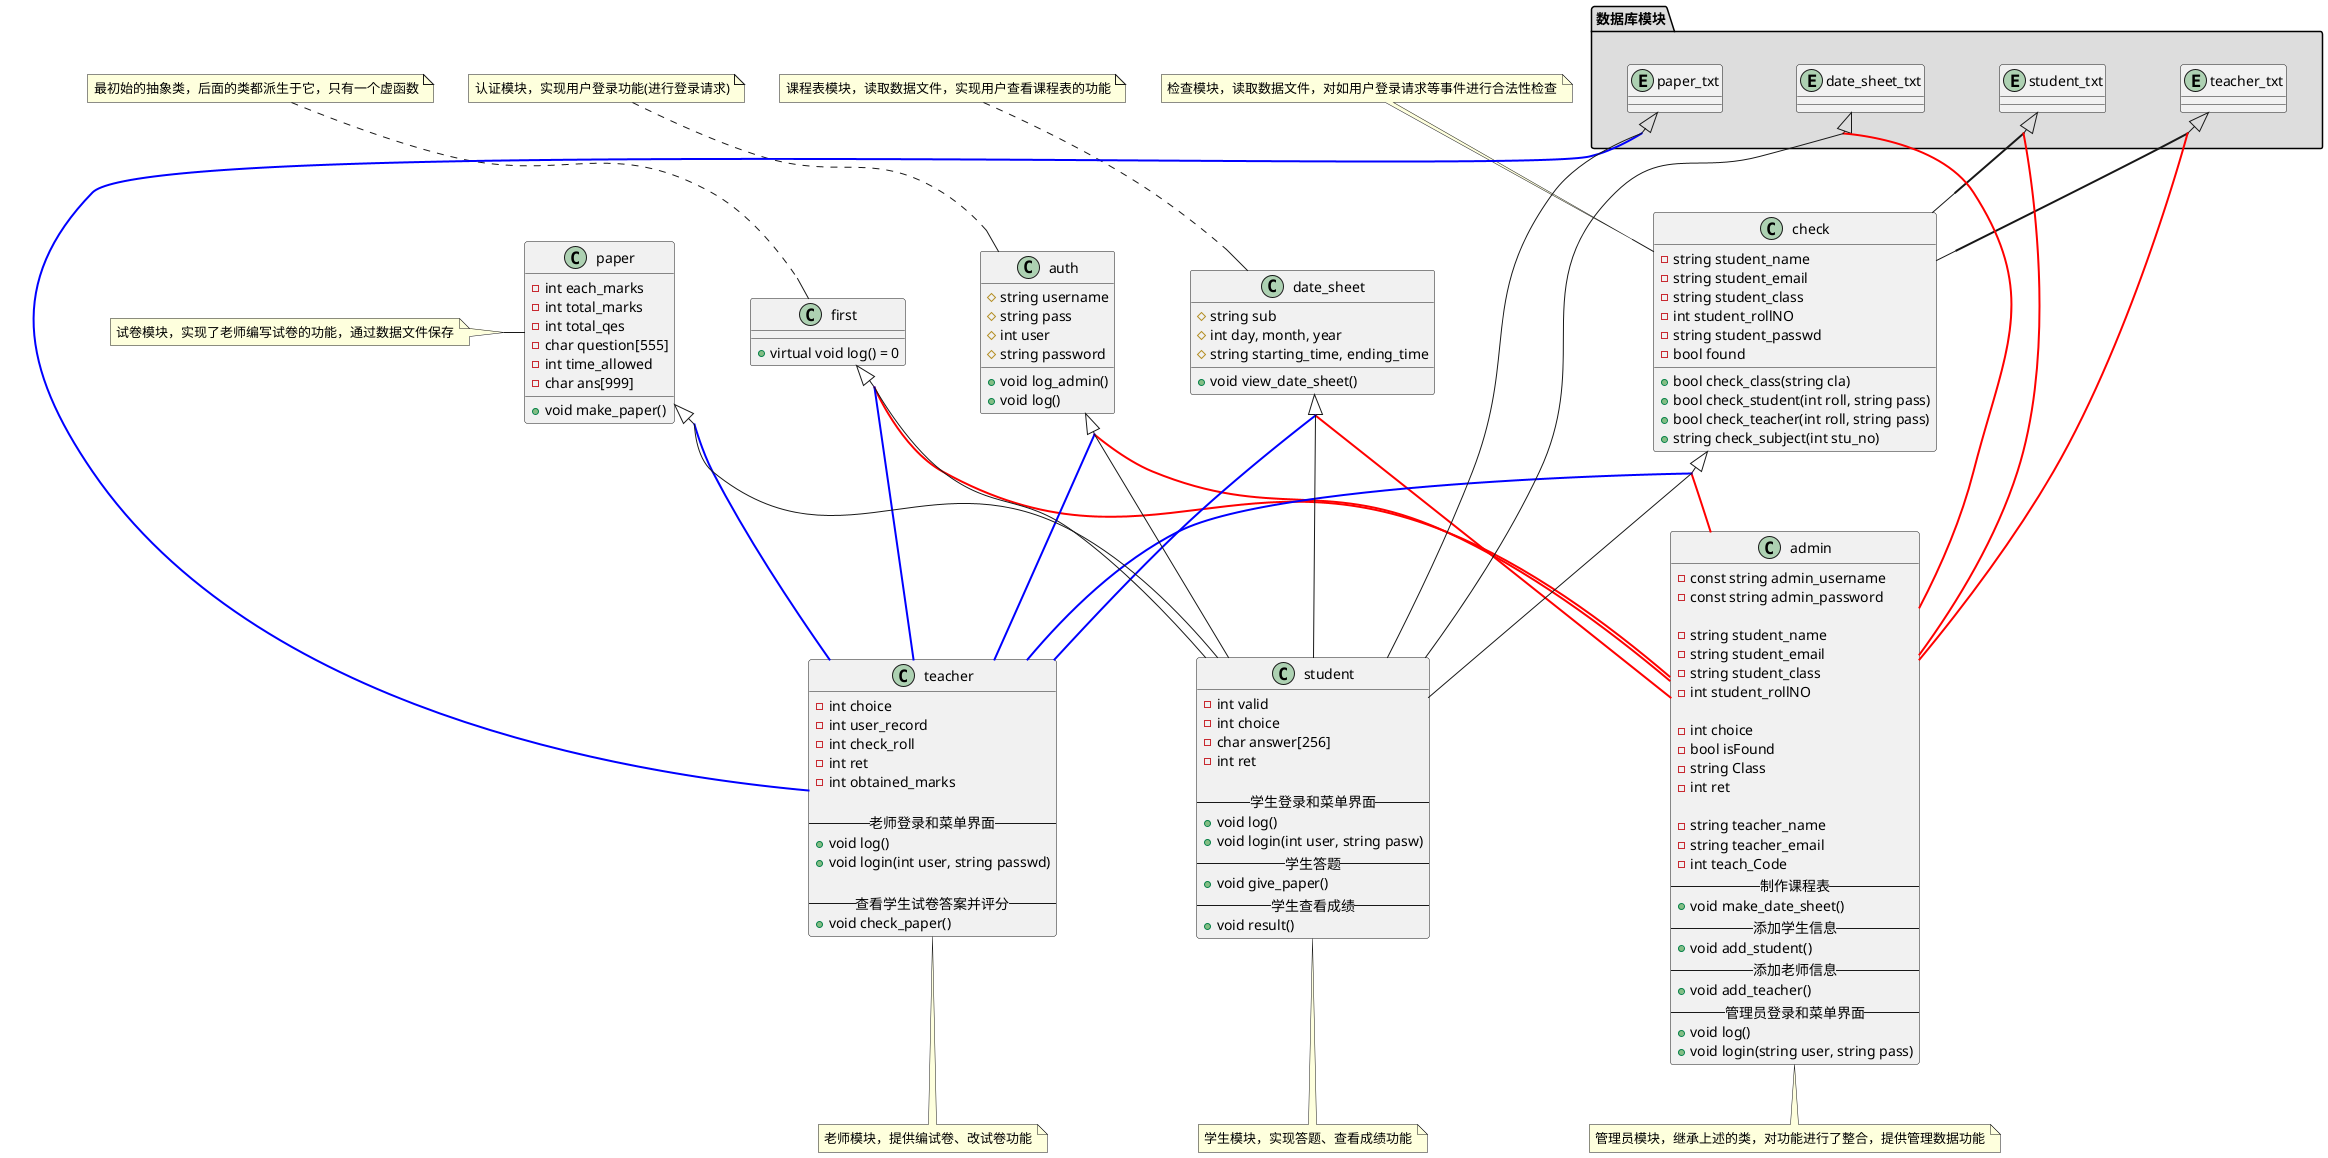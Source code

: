 @startuml
skinparam groupInheritance 2

class first {
  + virtual void log() = 0
}
note top of first : 最初始的抽象类，后面的类都派生于它，只有一个虚函数

class auth {
  # string username
  # string pass
  # int user
  # string password

  + void log_admin()
  + void log()
}
note top of auth : 认证模块，实现用户登录功能(进行登录请求)

class check {
  - string student_name
  - string student_email
  - string student_class
  - int student_rollNO
  - string student_passwd
  - bool found

  + bool check_class(string cla) 
  + bool check_student(int roll, string pass)
  + bool check_teacher(int roll, string pass)
  + string check_subject(int stu_no)
}
note top of check : 检查模块，读取数据文件，对如用户登录请求等事件进行合法性检查

class paper {
  - int each_marks
  - int total_marks
  - int total_qes
  - char question[555]
  - int time_allowed
  - char ans[999]

  + void make_paper()
}
note left of paper : 试卷模块，实现了老师编写试卷的功能，通过数据文件保存

class date_sheet {
  # string sub
  # int day, month, year
  # string starting_time, ending_time

  + void view_date_sheet()
}
note top of date_sheet : 课程表模块，读取数据文件，实现用户查看课程表的功能

class admin{
  - const string admin_username
  - const string admin_password

  - string student_name
  - string student_email
  - string student_class
  - int student_rollNO

  - int choice
  - bool isFound
  - string Class
  - int ret

  - string teacher_name
  - string teacher_email
  - int teach_Code
  --制作课程表--
  + void make_date_sheet() 
  --添加学生信息--
  + void add_student() 
  --添加老师信息--
  + void add_teacher() 
  --管理员登录和菜单界面--
  + void log() 
  + void login(string user, string pass) 
}
note bottom of admin : 管理员模块，继承上述的类，对功能进行了整合，提供管理数据功能

first <|-- admin #line:red;line.bold
check <|-- admin #line:red;line.bold
auth <|-- admin #line:red;line.bold
date_sheet <|-- admin #line:red;line.bold

class teacher{
  - int choice
  - int user_record
  - int check_roll
  - int ret
  - int obtained_marks

  --老师登录和菜单界面--
  + void log()
  + void login(int user, string passwd)

  --查看学生试卷答案并评分--
  + void check_paper() 
}
note bottom of teacher : 老师模块，提供编试卷、改试卷功能

auth <|-- teacher #line:blue;line.bold
check <|-- teacher #line:blue;line.bold
paper <|-- teacher #line:blue;line.bold
first <|-- teacher #line:blue;line.bold
date_sheet <|-- teacher #line:blue;line.bold

class student{
  - int valid
  - int choice
  - char answer[256]
  - int ret

  --学生登录和菜单界面--
  + void log() 
  + void login(int user, string pasw) 
  --学生答题--
  + void give_paper()
  --学生查看成绩--
  + void result() 
}
note bottom of student : 学生模块，实现答题、查看成绩功能

auth <|-- student
check <|-- student
date_sheet <|-- student
paper <|-- student
first <|-- student

package "数据库模块" #DDDDDD{
  entity date_sheet_txt
  entity student_txt
  entity teacher_txt
  entity paper_txt

  student_txt <|-- check #line.bold
  teacher_txt <|-- check #line.bold

  date_sheet_txt <|-- admin #line:red;line.bold
  student_txt <|-- admin #line:red;line.bold
  teacher_txt <|-- admin #line:red;line.bold

  paper_txt <|-- teacher #line:blue;line.bold

  paper_txt <|-- student
  date_sheet_txt <|-- student

}

@enduml